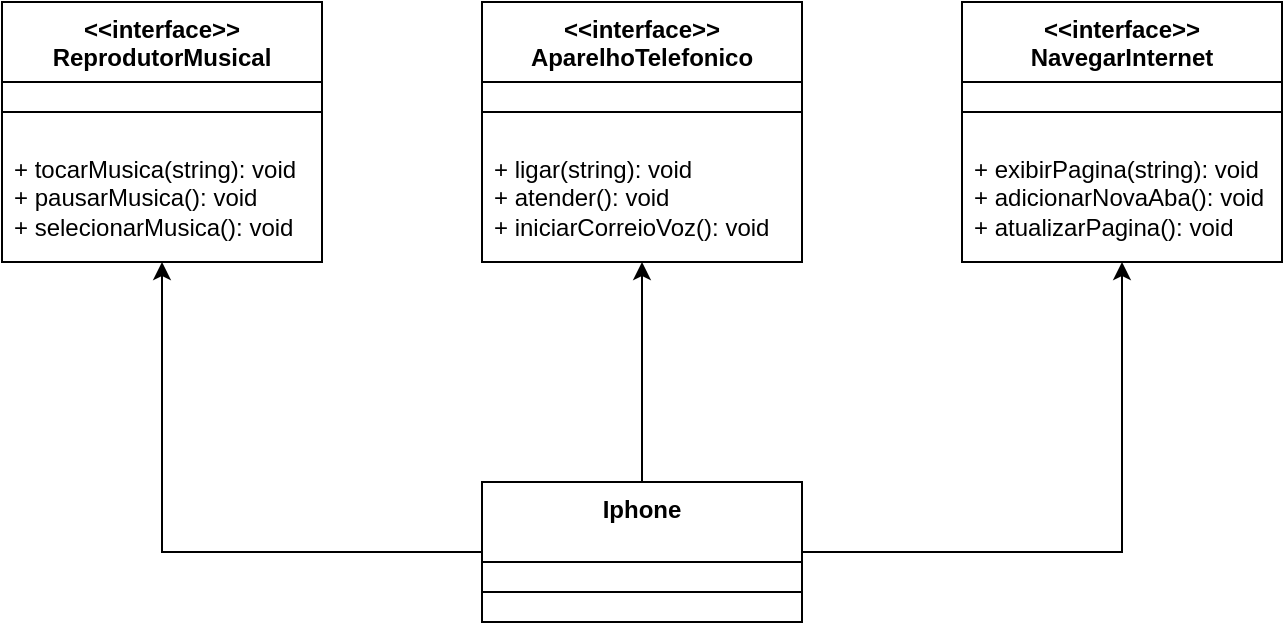 <mxfile version="27.0.5">
  <diagram name="Página-1" id="Fn0DqOgcEQALEKztklxe">
    <mxGraphModel dx="1034" dy="540" grid="1" gridSize="10" guides="1" tooltips="1" connect="1" arrows="1" fold="1" page="1" pageScale="1" pageWidth="1300" pageHeight="750" background="#ffffff" math="0" shadow="0">
      <root>
        <mxCell id="0" />
        <mxCell id="1" parent="0" />
        <mxCell id="zMIO8hgaZULJX3F66R6m-5" value="&amp;lt;&amp;lt;interface&amp;gt;&amp;gt;&lt;div&gt;ReprodutorMusical&lt;/div&gt;" style="swimlane;fontStyle=1;align=center;verticalAlign=top;childLayout=stackLayout;horizontal=1;startSize=40;horizontalStack=0;resizeParent=1;resizeParentMax=0;resizeLast=0;collapsible=1;marginBottom=0;whiteSpace=wrap;html=1;" vertex="1" parent="1">
          <mxGeometry x="80" y="200" width="160" height="130" as="geometry" />
        </mxCell>
        <mxCell id="zMIO8hgaZULJX3F66R6m-7" value="" style="line;strokeWidth=1;fillColor=none;align=left;verticalAlign=middle;spacingTop=-1;spacingLeft=3;spacingRight=3;rotatable=0;labelPosition=right;points=[];portConstraint=eastwest;strokeColor=inherit;" vertex="1" parent="zMIO8hgaZULJX3F66R6m-5">
          <mxGeometry y="40" width="160" height="30" as="geometry" />
        </mxCell>
        <mxCell id="zMIO8hgaZULJX3F66R6m-8" value="+ tocarMusica(string): void&lt;div&gt;+ pausarMusica(): void&lt;/div&gt;&lt;div&gt;+ selecionarMusica(): void&lt;/div&gt;" style="text;strokeColor=none;fillColor=none;align=left;verticalAlign=top;spacingLeft=4;spacingRight=4;overflow=hidden;rotatable=0;points=[[0,0.5],[1,0.5]];portConstraint=eastwest;whiteSpace=wrap;html=1;" vertex="1" parent="zMIO8hgaZULJX3F66R6m-5">
          <mxGeometry y="70" width="160" height="60" as="geometry" />
        </mxCell>
        <mxCell id="zMIO8hgaZULJX3F66R6m-9" value="&amp;lt;&amp;lt;interface&amp;gt;&amp;gt;&lt;div&gt;AparelhoTelefonico&lt;/div&gt;" style="swimlane;fontStyle=1;align=center;verticalAlign=top;childLayout=stackLayout;horizontal=1;startSize=40;horizontalStack=0;resizeParent=1;resizeParentMax=0;resizeLast=0;collapsible=1;marginBottom=0;whiteSpace=wrap;html=1;" vertex="1" parent="1">
          <mxGeometry x="320" y="200" width="160" height="130" as="geometry" />
        </mxCell>
        <mxCell id="zMIO8hgaZULJX3F66R6m-10" value="" style="line;strokeWidth=1;fillColor=none;align=left;verticalAlign=middle;spacingTop=-1;spacingLeft=3;spacingRight=3;rotatable=0;labelPosition=right;points=[];portConstraint=eastwest;strokeColor=inherit;" vertex="1" parent="zMIO8hgaZULJX3F66R6m-9">
          <mxGeometry y="40" width="160" height="30" as="geometry" />
        </mxCell>
        <mxCell id="zMIO8hgaZULJX3F66R6m-11" value="+ ligar(string): void&lt;div&gt;+ atender(): void&lt;/div&gt;&lt;div&gt;+ iniciarCorreioVoz(): void&lt;/div&gt;" style="text;strokeColor=none;fillColor=none;align=left;verticalAlign=top;spacingLeft=4;spacingRight=4;overflow=hidden;rotatable=0;points=[[0,0.5],[1,0.5]];portConstraint=eastwest;whiteSpace=wrap;html=1;" vertex="1" parent="zMIO8hgaZULJX3F66R6m-9">
          <mxGeometry y="70" width="160" height="60" as="geometry" />
        </mxCell>
        <mxCell id="zMIO8hgaZULJX3F66R6m-12" value="&amp;lt;&amp;lt;interface&amp;gt;&amp;gt;&lt;div&gt;NavegarInternet&lt;/div&gt;" style="swimlane;fontStyle=1;align=center;verticalAlign=top;childLayout=stackLayout;horizontal=1;startSize=40;horizontalStack=0;resizeParent=1;resizeParentMax=0;resizeLast=0;collapsible=1;marginBottom=0;whiteSpace=wrap;html=1;" vertex="1" parent="1">
          <mxGeometry x="560" y="200" width="160" height="130" as="geometry" />
        </mxCell>
        <mxCell id="zMIO8hgaZULJX3F66R6m-13" value="" style="line;strokeWidth=1;fillColor=none;align=left;verticalAlign=middle;spacingTop=-1;spacingLeft=3;spacingRight=3;rotatable=0;labelPosition=right;points=[];portConstraint=eastwest;strokeColor=inherit;" vertex="1" parent="zMIO8hgaZULJX3F66R6m-12">
          <mxGeometry y="40" width="160" height="30" as="geometry" />
        </mxCell>
        <mxCell id="zMIO8hgaZULJX3F66R6m-14" value="+ exibirPagina(string): void&lt;div&gt;+ adicionarNovaAba(): void&lt;/div&gt;&lt;div&gt;+ atualizarPagina(): void&lt;/div&gt;" style="text;strokeColor=none;fillColor=none;align=left;verticalAlign=top;spacingLeft=4;spacingRight=4;overflow=hidden;rotatable=0;points=[[0,0.5],[1,0.5]];portConstraint=eastwest;whiteSpace=wrap;html=1;" vertex="1" parent="zMIO8hgaZULJX3F66R6m-12">
          <mxGeometry y="70" width="160" height="60" as="geometry" />
        </mxCell>
        <mxCell id="zMIO8hgaZULJX3F66R6m-23" style="edgeStyle=orthogonalEdgeStyle;rounded=0;orthogonalLoop=1;jettySize=auto;html=1;" edge="1" parent="1" source="zMIO8hgaZULJX3F66R6m-15" target="zMIO8hgaZULJX3F66R6m-9">
          <mxGeometry relative="1" as="geometry" />
        </mxCell>
        <mxCell id="zMIO8hgaZULJX3F66R6m-24" style="edgeStyle=orthogonalEdgeStyle;rounded=0;orthogonalLoop=1;jettySize=auto;html=1;" edge="1" parent="1" source="zMIO8hgaZULJX3F66R6m-15" target="zMIO8hgaZULJX3F66R6m-5">
          <mxGeometry relative="1" as="geometry" />
        </mxCell>
        <mxCell id="zMIO8hgaZULJX3F66R6m-25" style="edgeStyle=orthogonalEdgeStyle;rounded=0;orthogonalLoop=1;jettySize=auto;html=1;" edge="1" parent="1" source="zMIO8hgaZULJX3F66R6m-15" target="zMIO8hgaZULJX3F66R6m-12">
          <mxGeometry relative="1" as="geometry" />
        </mxCell>
        <mxCell id="zMIO8hgaZULJX3F66R6m-15" value="Iphone" style="swimlane;fontStyle=1;align=center;verticalAlign=top;childLayout=stackLayout;horizontal=1;startSize=40;horizontalStack=0;resizeParent=1;resizeParentMax=0;resizeLast=0;collapsible=1;marginBottom=0;whiteSpace=wrap;html=1;" vertex="1" parent="1">
          <mxGeometry x="320" y="440" width="160" height="70" as="geometry" />
        </mxCell>
        <mxCell id="zMIO8hgaZULJX3F66R6m-16" value="" style="line;strokeWidth=1;fillColor=none;align=left;verticalAlign=middle;spacingTop=-1;spacingLeft=3;spacingRight=3;rotatable=0;labelPosition=right;points=[];portConstraint=eastwest;strokeColor=inherit;" vertex="1" parent="zMIO8hgaZULJX3F66R6m-15">
          <mxGeometry y="40" width="160" height="30" as="geometry" />
        </mxCell>
      </root>
    </mxGraphModel>
  </diagram>
</mxfile>
